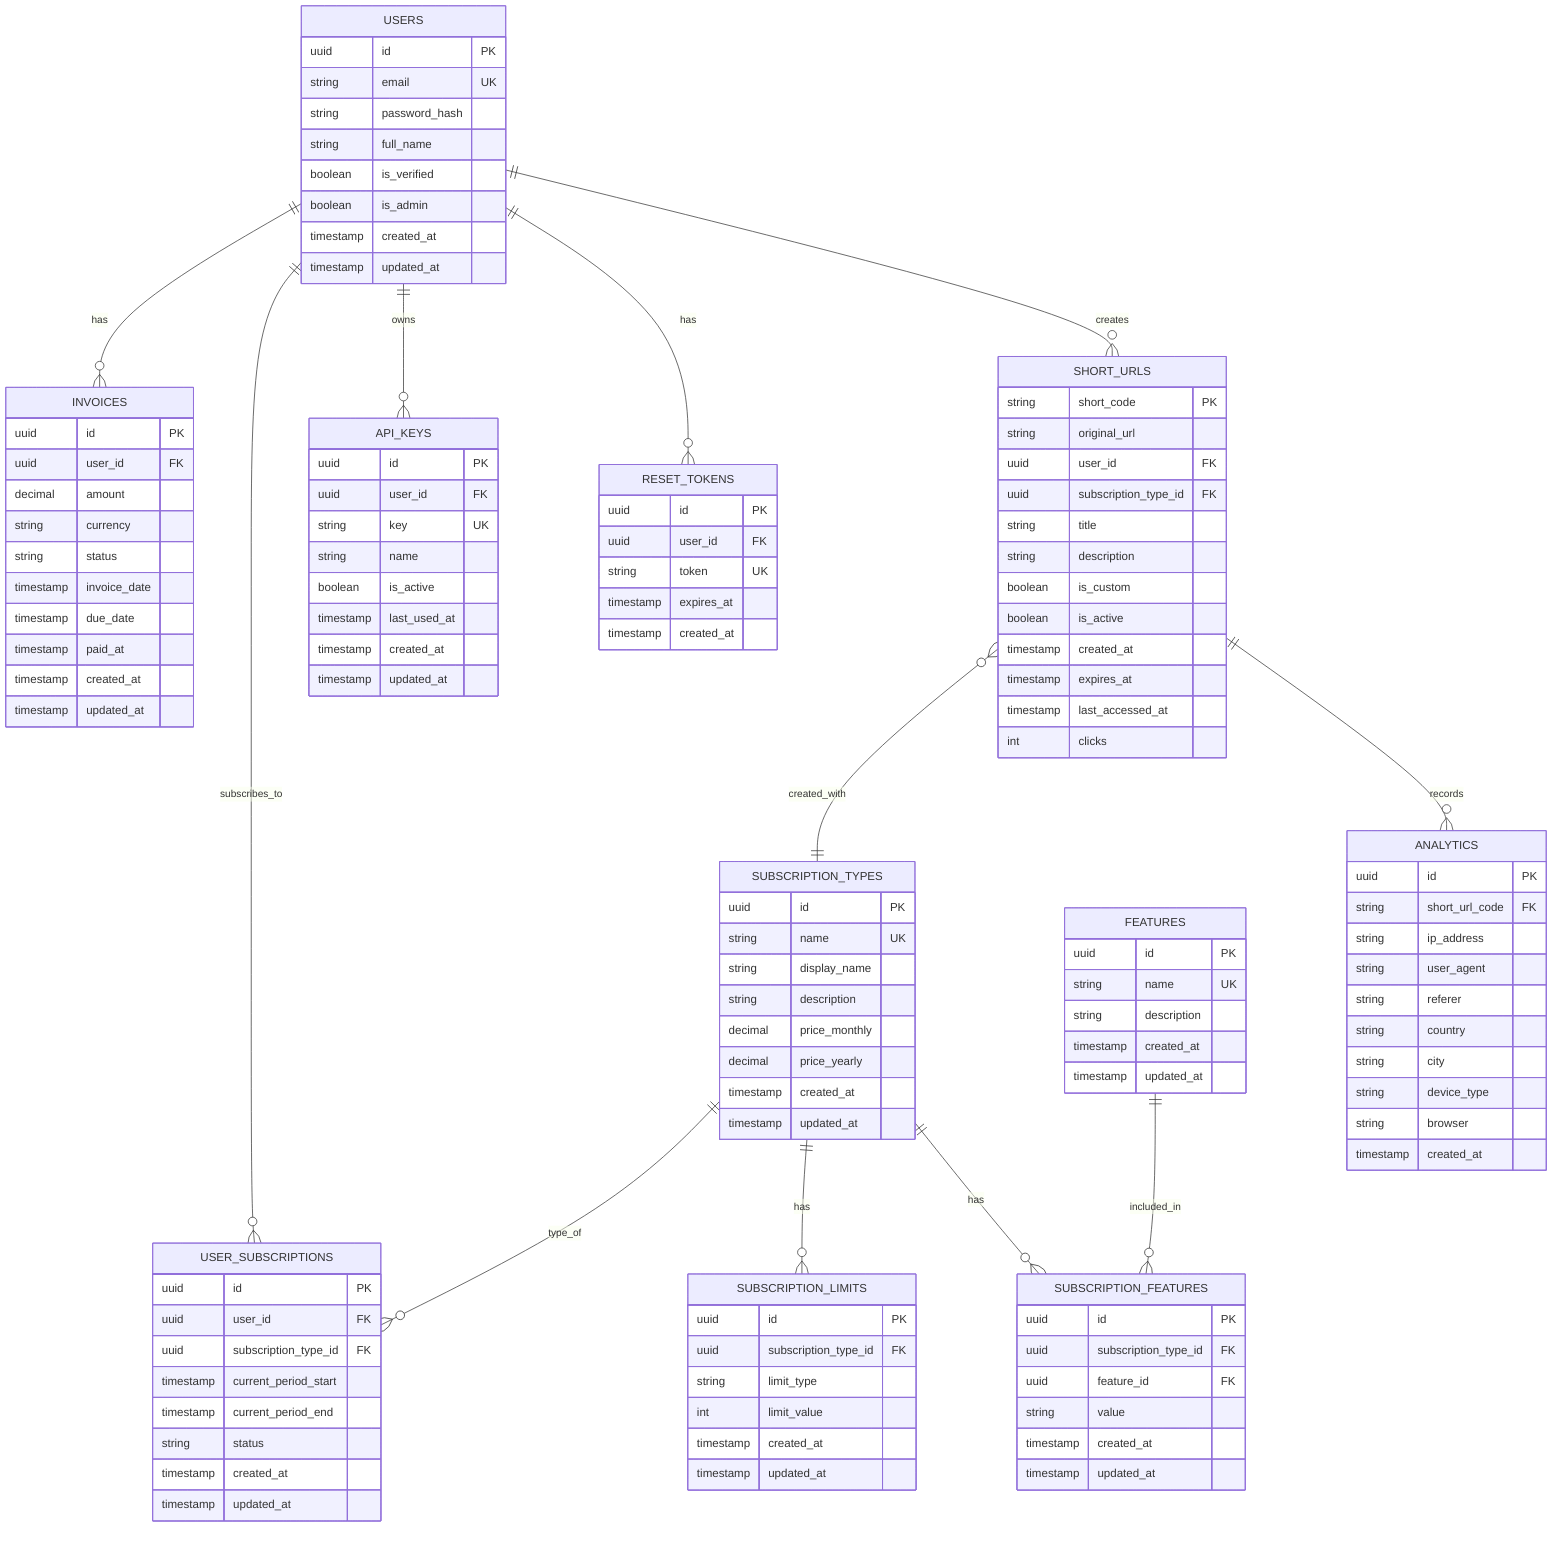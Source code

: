 erDiagram
    USERS ||--o{ SHORT_URLS : creates
    USERS ||--o{ RESET_TOKENS : has
    USERS ||--o{ API_KEYS : owns
    USERS ||--o{ USER_SUBSCRIPTIONS : subscribes_to
    USERS ||--o{ INVOICES : has
    SHORT_URLS ||--o{ ANALYTICS : records
    SUBSCRIPTION_TYPES ||--o{ SUBSCRIPTION_FEATURES : has
    SUBSCRIPTION_TYPES ||--o{ SUBSCRIPTION_LIMITS : has
    FEATURES ||--o{ SUBSCRIPTION_FEATURES : included_in
    SUBSCRIPTION_TYPES ||--o{ USER_SUBSCRIPTIONS : type_of
    SHORT_URLS }o--|| SUBSCRIPTION_TYPES : created_with

    USERS {
        uuid id PK
        string email UK
        string password_hash
        string full_name
        boolean is_verified
        boolean is_admin
        timestamp created_at
        timestamp updated_at
    }

    SHORT_URLS {
        string short_code PK
        string original_url
        uuid user_id FK
        uuid subscription_type_id FK
        string title
        string description
        boolean is_custom
        boolean is_active
        timestamp created_at
        timestamp expires_at
        timestamp last_accessed_at
        int clicks
    }

    ANALYTICS {
        uuid id PK
        string short_url_code FK
        string ip_address
        string user_agent
        string referer
        string country
        string city
        string device_type
        string browser
        timestamp created_at
    }

    RESET_TOKENS {
        uuid id PK
        uuid user_id FK
        string token UK
        timestamp expires_at
        timestamp created_at
    }

    API_KEYS {
        uuid id PK
        uuid user_id FK
        string key UK
        string name
        boolean is_active
        timestamp last_used_at
        timestamp created_at
        timestamp updated_at
    }

    SUBSCRIPTION_TYPES {
        uuid id PK
        string name UK
        string display_name
        string description
        decimal price_monthly
        decimal price_yearly
        timestamp created_at
        timestamp updated_at
    }

    FEATURES {
        uuid id PK
        string name UK
        string description
        timestamp created_at
        timestamp updated_at
    }

    SUBSCRIPTION_FEATURES {
        uuid id PK
        uuid subscription_type_id FK
        uuid feature_id FK
        string value
        timestamp created_at
        timestamp updated_at
    }

    SUBSCRIPTION_LIMITS {
        uuid id PK
        uuid subscription_type_id FK
        string limit_type
        int limit_value
        timestamp created_at
        timestamp updated_at
    }

    USER_SUBSCRIPTIONS {
        uuid id PK
        uuid user_id FK
        uuid subscription_type_id FK
        timestamp current_period_start
        timestamp current_period_end
        string status
        timestamp created_at
        timestamp updated_at
    }

    INVOICES {
        uuid id PK
        uuid user_id FK
        decimal amount
        string currency
        string status
        timestamp invoice_date
        timestamp due_date
        timestamp paid_at
        timestamp created_at
        timestamp updated_at
    }